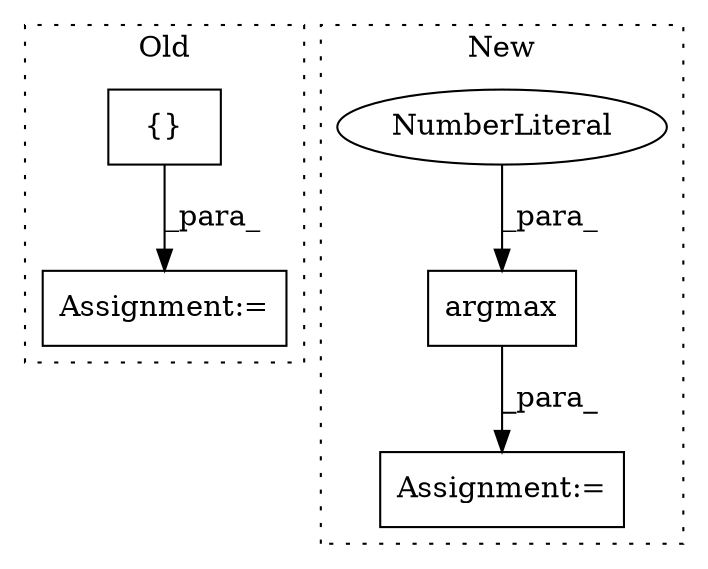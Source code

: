 digraph G {
subgraph cluster0 {
1 [label="{}" a="4" s="6419,6556" l="14,-5" shape="box"];
4 [label="Assignment:=" a="7" s="6407" l="1" shape="box"];
label = "Old";
style="dotted";
}
subgraph cluster1 {
2 [label="argmax" a="32" s="6844,6855" l="7,1" shape="box"];
3 [label="NumberLiteral" a="34" s="6854" l="1" shape="ellipse"];
5 [label="Assignment:=" a="7" s="6826" l="12" shape="box"];
label = "New";
style="dotted";
}
1 -> 4 [label="_para_"];
2 -> 5 [label="_para_"];
3 -> 2 [label="_para_"];
}